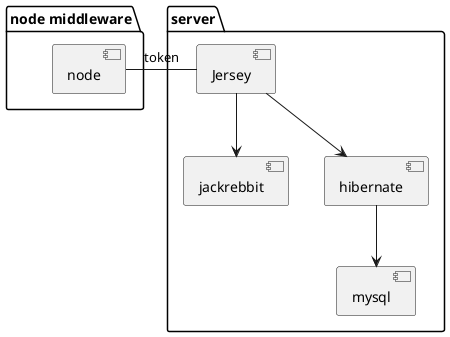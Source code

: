 @startuml

package "node middleware"{
   [node]
}

package "server" as h{
[node] - [Jersey]: "token"
[Jersey] --> [jackrebbit]
[hibernate] --> [mysql]
[Jersey] --> [hibernate]
}


@enduml